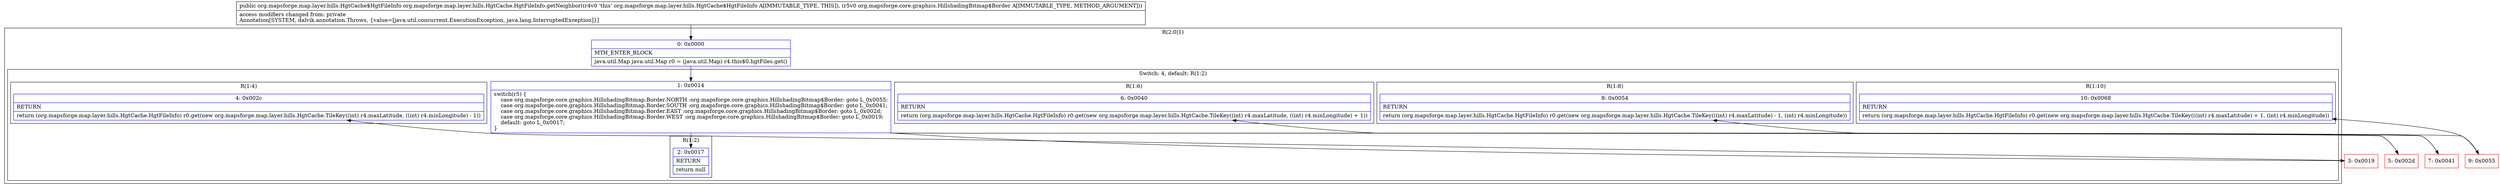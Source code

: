 digraph "CFG fororg.mapsforge.map.layer.hills.HgtCache.HgtFileInfo.getNeighbor(Lorg\/mapsforge\/core\/graphics\/HillshadingBitmap$Border;)Lorg\/mapsforge\/map\/layer\/hills\/HgtCache$HgtFileInfo;" {
subgraph cluster_Region_697781654 {
label = "R(2:0|1)";
node [shape=record,color=blue];
Node_0 [shape=record,label="{0\:\ 0x0000|MTH_ENTER_BLOCK\l|java.util.Map java.util.Map r0 = (java.util.Map) r4.this$0.hgtFiles.get()\l}"];
subgraph cluster_SwitchRegion_705090970 {
label = "Switch: 4, default: R(1:2)";
node [shape=record,color=blue];
Node_1 [shape=record,label="{1\:\ 0x0014|switch(r5) \{\l    case org.mapsforge.core.graphics.HillshadingBitmap.Border.NORTH :org.mapsforge.core.graphics.HillshadingBitmap$Border: goto L_0x0055;\l    case org.mapsforge.core.graphics.HillshadingBitmap.Border.SOUTH :org.mapsforge.core.graphics.HillshadingBitmap$Border: goto L_0x0041;\l    case org.mapsforge.core.graphics.HillshadingBitmap.Border.EAST :org.mapsforge.core.graphics.HillshadingBitmap$Border: goto L_0x002d;\l    case org.mapsforge.core.graphics.HillshadingBitmap.Border.WEST :org.mapsforge.core.graphics.HillshadingBitmap$Border: goto L_0x0019;\l    default: goto L_0x0017;\l\}\l}"];
subgraph cluster_Region_1663518571 {
label = "R(1:10)";
node [shape=record,color=blue];
Node_10 [shape=record,label="{10\:\ 0x0068|RETURN\l|return (org.mapsforge.map.layer.hills.HgtCache.HgtFileInfo) r0.get(new org.mapsforge.map.layer.hills.HgtCache.TileKey(((int) r4.maxLatitude) + 1, (int) r4.minLongitude))\l}"];
}
subgraph cluster_Region_771710264 {
label = "R(1:8)";
node [shape=record,color=blue];
Node_8 [shape=record,label="{8\:\ 0x0054|RETURN\l|return (org.mapsforge.map.layer.hills.HgtCache.HgtFileInfo) r0.get(new org.mapsforge.map.layer.hills.HgtCache.TileKey(((int) r4.maxLatitude) \- 1, (int) r4.minLongitude))\l}"];
}
subgraph cluster_Region_1998043117 {
label = "R(1:6)";
node [shape=record,color=blue];
Node_6 [shape=record,label="{6\:\ 0x0040|RETURN\l|return (org.mapsforge.map.layer.hills.HgtCache.HgtFileInfo) r0.get(new org.mapsforge.map.layer.hills.HgtCache.TileKey((int) r4.maxLatitude, ((int) r4.minLongitude) + 1))\l}"];
}
subgraph cluster_Region_1694482276 {
label = "R(1:4)";
node [shape=record,color=blue];
Node_4 [shape=record,label="{4\:\ 0x002c|RETURN\l|return (org.mapsforge.map.layer.hills.HgtCache.HgtFileInfo) r0.get(new org.mapsforge.map.layer.hills.HgtCache.TileKey((int) r4.maxLatitude, ((int) r4.minLongitude) \- 1))\l}"];
}
subgraph cluster_Region_509169649 {
label = "R(1:2)";
node [shape=record,color=blue];
Node_2 [shape=record,label="{2\:\ 0x0017|RETURN\l|return null\l}"];
}
}
}
Node_3 [shape=record,color=red,label="{3\:\ 0x0019}"];
Node_5 [shape=record,color=red,label="{5\:\ 0x002d}"];
Node_7 [shape=record,color=red,label="{7\:\ 0x0041}"];
Node_9 [shape=record,color=red,label="{9\:\ 0x0055}"];
MethodNode[shape=record,label="{public org.mapsforge.map.layer.hills.HgtCache$HgtFileInfo org.mapsforge.map.layer.hills.HgtCache.HgtFileInfo.getNeighbor((r4v0 'this' org.mapsforge.map.layer.hills.HgtCache$HgtFileInfo A[IMMUTABLE_TYPE, THIS]), (r5v0 org.mapsforge.core.graphics.HillshadingBitmap$Border A[IMMUTABLE_TYPE, METHOD_ARGUMENT]))  | access modifiers changed from: private\lAnnotation[SYSTEM, dalvik.annotation.Throws, \{value=[java.util.concurrent.ExecutionException, java.lang.InterruptedException]\}]\l}"];
MethodNode -> Node_0;
Node_0 -> Node_1;
Node_1 -> Node_2;
Node_1 -> Node_3;
Node_1 -> Node_5;
Node_1 -> Node_7;
Node_1 -> Node_9;
Node_3 -> Node_4;
Node_5 -> Node_6;
Node_7 -> Node_8;
Node_9 -> Node_10;
}

